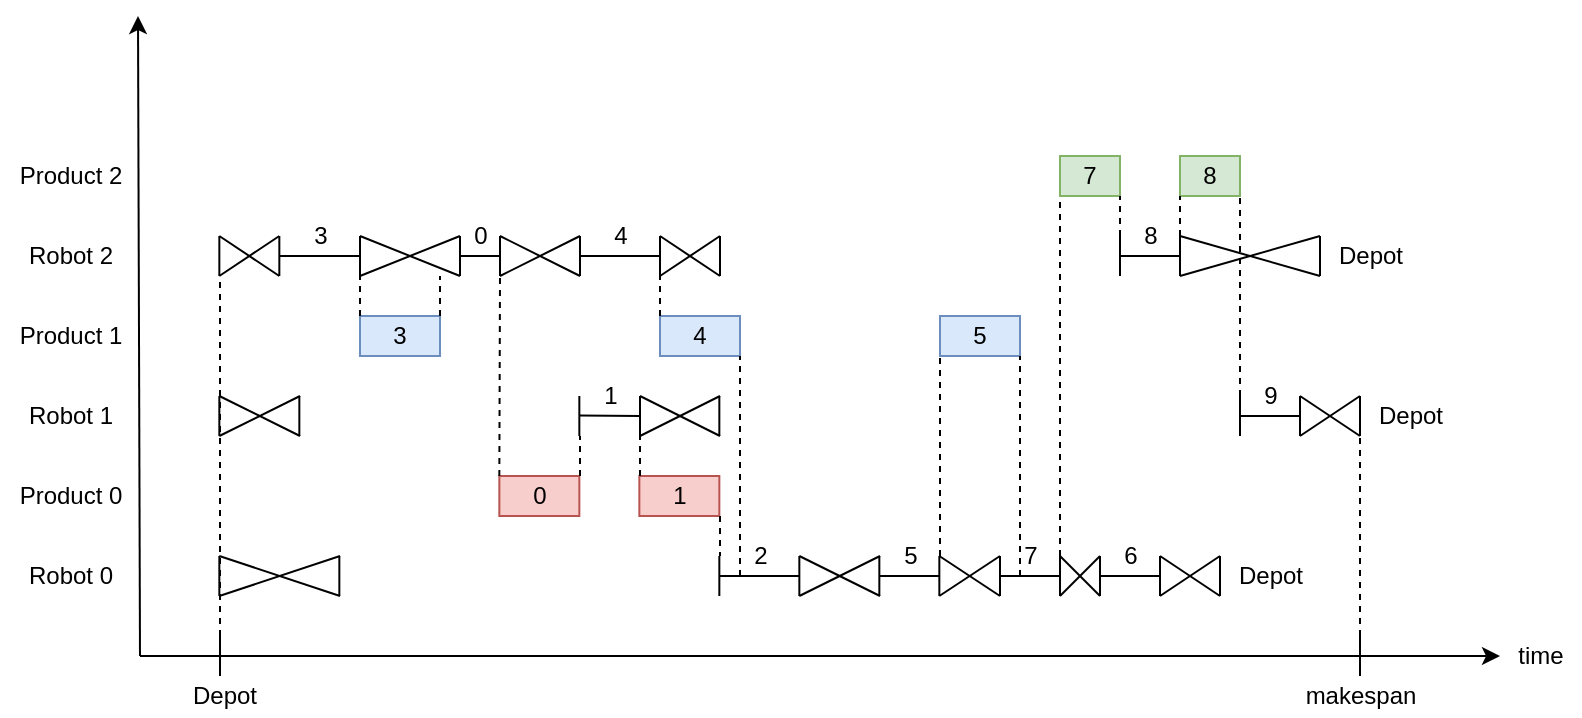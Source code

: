 <mxfile version="13.1.14" type="google"><diagram id="EZQV7ug1SYSrj5uGV_b-" name="Page-1"><mxGraphModel dx="1300" dy="717" grid="1" gridSize="10" guides="1" tooltips="1" connect="1" arrows="1" fold="1" page="1" pageScale="1" pageWidth="1654" pageHeight="1169" math="0" shadow="0"><root><mxCell id="0"/><mxCell id="1" parent="0"/><mxCell id="-zJ7v5Dv4l9Q83hzlITT-1" value="" style="endArrow=classic;html=1;" parent="1" edge="1"><mxGeometry width="50" height="50" relative="1" as="geometry"><mxPoint x="160" y="1080" as="sourcePoint"/><mxPoint x="159" y="760" as="targetPoint"/></mxGeometry></mxCell><mxCell id="-zJ7v5Dv4l9Q83hzlITT-3" value="" style="endArrow=classic;html=1;" parent="1" target="-zJ7v5Dv4l9Q83hzlITT-23" edge="1"><mxGeometry width="50" height="50" relative="1" as="geometry"><mxPoint x="160" y="1080" as="sourcePoint"/><mxPoint x="680" y="1080" as="targetPoint"/></mxGeometry></mxCell><mxCell id="-zJ7v5Dv4l9Q83hzlITT-11" value="" style="endArrow=none;html=1;" parent="1" edge="1"><mxGeometry width="50" height="50" relative="1" as="geometry"><mxPoint x="199.67" y="890" as="sourcePoint"/><mxPoint x="199.67" y="870" as="targetPoint"/></mxGeometry></mxCell><mxCell id="-zJ7v5Dv4l9Q83hzlITT-12" value="" style="endArrow=none;html=1;" parent="1" edge="1"><mxGeometry width="50" height="50" relative="1" as="geometry"><mxPoint x="229.67" y="890" as="sourcePoint"/><mxPoint x="229.67" y="870" as="targetPoint"/></mxGeometry></mxCell><mxCell id="-zJ7v5Dv4l9Q83hzlITT-13" value="" style="endArrow=none;html=1;" parent="1" edge="1"><mxGeometry width="50" height="50" relative="1" as="geometry"><mxPoint x="199.67" y="870" as="sourcePoint"/><mxPoint x="229.67" y="890" as="targetPoint"/></mxGeometry></mxCell><mxCell id="-zJ7v5Dv4l9Q83hzlITT-14" value="" style="endArrow=none;html=1;" parent="1" edge="1"><mxGeometry width="50" height="50" relative="1" as="geometry"><mxPoint x="199.67" y="890" as="sourcePoint"/><mxPoint x="229.67" y="870" as="targetPoint"/></mxGeometry></mxCell><mxCell id="-zJ7v5Dv4l9Q83hzlITT-15" value="" style="endArrow=none;html=1;" parent="1" edge="1"><mxGeometry width="50" height="50" relative="1" as="geometry"><mxPoint x="229.67" y="880" as="sourcePoint"/><mxPoint x="269.67" y="880" as="targetPoint"/></mxGeometry></mxCell><mxCell id="-zJ7v5Dv4l9Q83hzlITT-16" value="" style="endArrow=none;html=1;" parent="1" edge="1"><mxGeometry width="50" height="50" relative="1" as="geometry"><mxPoint x="270" y="890" as="sourcePoint"/><mxPoint x="270" y="870" as="targetPoint"/></mxGeometry></mxCell><mxCell id="-zJ7v5Dv4l9Q83hzlITT-17" value="3" style="text;html=1;align=center;verticalAlign=middle;resizable=0;points=[];autosize=1;" parent="1" vertex="1"><mxGeometry x="239.67" y="860" width="20" height="20" as="geometry"/></mxCell><mxCell id="-zJ7v5Dv4l9Q83hzlITT-19" value="" style="endArrow=none;html=1;" parent="1" edge="1"><mxGeometry width="50" height="50" relative="1" as="geometry"><mxPoint x="200" y="1090" as="sourcePoint"/><mxPoint x="200" y="1070" as="targetPoint"/></mxGeometry></mxCell><mxCell id="-zJ7v5Dv4l9Q83hzlITT-20" value="Depot" style="text;html=1;align=center;verticalAlign=middle;resizable=0;points=[];autosize=1;" parent="1" vertex="1"><mxGeometry x="177" y="1090" width="50" height="20" as="geometry"/></mxCell><mxCell id="-zJ7v5Dv4l9Q83hzlITT-21" value="3" style="rounded=0;whiteSpace=wrap;html=1;fillColor=#dae8fc;strokeColor=#6c8ebf;" parent="1" vertex="1"><mxGeometry x="270" y="910" width="40" height="20" as="geometry"/></mxCell><mxCell id="-zJ7v5Dv4l9Q83hzlITT-23" value="time" style="text;html=1;align=center;verticalAlign=middle;resizable=0;points=[];autosize=1;" parent="1" vertex="1"><mxGeometry x="840" y="1070" width="40" height="20" as="geometry"/></mxCell><mxCell id="-zJ7v5Dv4l9Q83hzlITT-24" value="" style="endArrow=none;dashed=1;html=1;exitX=0;exitY=0;exitDx=0;exitDy=0;" parent="1" source="-zJ7v5Dv4l9Q83hzlITT-21" edge="1"><mxGeometry width="50" height="50" relative="1" as="geometry"><mxPoint x="270" y="930" as="sourcePoint"/><mxPoint x="270" y="890" as="targetPoint"/></mxGeometry></mxCell><mxCell id="-zJ7v5Dv4l9Q83hzlITT-25" value="" style="endArrow=none;dashed=1;html=1;" parent="1" edge="1"><mxGeometry width="50" height="50" relative="1" as="geometry"><mxPoint x="200" y="1070" as="sourcePoint"/><mxPoint x="200" y="890" as="targetPoint"/></mxGeometry></mxCell><mxCell id="-zJ7v5Dv4l9Q83hzlITT-27" value="" style="endArrow=none;html=1;" parent="1" edge="1"><mxGeometry width="50" height="50" relative="1" as="geometry"><mxPoint x="320" y="890" as="sourcePoint"/><mxPoint x="320" y="870" as="targetPoint"/></mxGeometry></mxCell><mxCell id="-zJ7v5Dv4l9Q83hzlITT-28" value="" style="endArrow=none;html=1;" parent="1" edge="1"><mxGeometry width="50" height="50" relative="1" as="geometry"><mxPoint x="270" y="870" as="sourcePoint"/><mxPoint x="320" y="890" as="targetPoint"/></mxGeometry></mxCell><mxCell id="-zJ7v5Dv4l9Q83hzlITT-29" value="" style="endArrow=none;html=1;" parent="1" edge="1"><mxGeometry width="50" height="50" relative="1" as="geometry"><mxPoint x="270" y="890" as="sourcePoint"/><mxPoint x="320" y="870" as="targetPoint"/></mxGeometry></mxCell><mxCell id="-zJ7v5Dv4l9Q83hzlITT-30" value="" style="endArrow=none;html=1;" parent="1" edge="1"><mxGeometry width="50" height="50" relative="1" as="geometry"><mxPoint x="320.0" y="880" as="sourcePoint"/><mxPoint x="340" y="880" as="targetPoint"/></mxGeometry></mxCell><mxCell id="-zJ7v5Dv4l9Q83hzlITT-31" value="" style="endArrow=none;html=1;" parent="1" edge="1"><mxGeometry width="50" height="50" relative="1" as="geometry"><mxPoint x="340" y="890" as="sourcePoint"/><mxPoint x="340" y="870" as="targetPoint"/></mxGeometry></mxCell><mxCell id="-zJ7v5Dv4l9Q83hzlITT-32" value="0" style="text;html=1;align=center;verticalAlign=middle;resizable=0;points=[];autosize=1;" parent="1" vertex="1"><mxGeometry x="319.67" y="860" width="20" height="20" as="geometry"/></mxCell><mxCell id="-zJ7v5Dv4l9Q83hzlITT-33" value="0" style="rounded=0;whiteSpace=wrap;html=1;fillColor=#f8cecc;strokeColor=#b85450;" parent="1" vertex="1"><mxGeometry x="339.67" y="990" width="40" height="20" as="geometry"/></mxCell><mxCell id="-hGhdVRFK6GKKIBSV2Wx-1" value="&lt;font style=&quot;font-size: 12px&quot;&gt;Product&amp;nbsp;2&lt;/font&gt;" style="text;html=1;align=center;verticalAlign=middle;resizable=0;points=[];autosize=1;" parent="1" vertex="1"><mxGeometry x="90" y="830" width="70" height="20" as="geometry"/></mxCell><mxCell id="-hGhdVRFK6GKKIBSV2Wx-2" value="&lt;font style=&quot;font-size: 12px&quot;&gt;Product 1&lt;/font&gt;" style="text;html=1;align=center;verticalAlign=middle;resizable=0;points=[];autosize=1;" parent="1" vertex="1"><mxGeometry x="90" y="910" width="70" height="20" as="geometry"/></mxCell><mxCell id="-hGhdVRFK6GKKIBSV2Wx-3" value="&lt;font style=&quot;font-size: 12px&quot;&gt;Product 0&lt;/font&gt;" style="text;html=1;align=center;verticalAlign=middle;resizable=0;points=[];autosize=1;" parent="1" vertex="1"><mxGeometry x="90" y="990" width="70" height="20" as="geometry"/></mxCell><mxCell id="-hGhdVRFK6GKKIBSV2Wx-4" value="&lt;font style=&quot;font-size: 12px&quot;&gt;Robot 0&lt;/font&gt;" style="text;html=1;align=center;verticalAlign=middle;resizable=0;points=[];autosize=1;" parent="1" vertex="1"><mxGeometry x="95" y="1030" width="60" height="20" as="geometry"/></mxCell><mxCell id="-hGhdVRFK6GKKIBSV2Wx-5" value="&lt;font style=&quot;font-size: 12px&quot;&gt;Robot 1&lt;/font&gt;" style="text;html=1;align=center;verticalAlign=middle;resizable=0;points=[];autosize=1;" parent="1" vertex="1"><mxGeometry x="95" y="950" width="60" height="20" as="geometry"/></mxCell><mxCell id="-hGhdVRFK6GKKIBSV2Wx-6" value="&lt;font style=&quot;font-size: 12px&quot;&gt;Robot 2&lt;/font&gt;" style="text;html=1;align=center;verticalAlign=middle;resizable=0;points=[];autosize=1;" parent="1" vertex="1"><mxGeometry x="95" y="870" width="60" height="20" as="geometry"/></mxCell><mxCell id="-hGhdVRFK6GKKIBSV2Wx-7" value="" style="endArrow=none;dashed=1;html=1;exitX=0;exitY=0;exitDx=0;exitDy=0;" parent="1" source="-zJ7v5Dv4l9Q83hzlITT-33" edge="1"><mxGeometry width="50" height="50" relative="1" as="geometry"><mxPoint x="370" y="940" as="sourcePoint"/><mxPoint x="340" y="890" as="targetPoint"/></mxGeometry></mxCell><mxCell id="IjAKpEGFT8FIH4Zyo8Ix-1" value="" style="endArrow=none;html=1;" parent="1" edge="1"><mxGeometry width="50" height="50" relative="1" as="geometry"><mxPoint x="199.67" y="970" as="sourcePoint"/><mxPoint x="199.67" y="950" as="targetPoint"/></mxGeometry></mxCell><mxCell id="IjAKpEGFT8FIH4Zyo8Ix-2" value="" style="endArrow=none;html=1;" parent="1" edge="1"><mxGeometry width="50" height="50" relative="1" as="geometry"><mxPoint x="239.67" y="970" as="sourcePoint"/><mxPoint x="239.67" y="950" as="targetPoint"/></mxGeometry></mxCell><mxCell id="IjAKpEGFT8FIH4Zyo8Ix-3" value="" style="endArrow=none;html=1;" parent="1" edge="1"><mxGeometry width="50" height="50" relative="1" as="geometry"><mxPoint x="199.67" y="950" as="sourcePoint"/><mxPoint x="240" y="970" as="targetPoint"/></mxGeometry></mxCell><mxCell id="IjAKpEGFT8FIH4Zyo8Ix-4" value="" style="endArrow=none;html=1;" parent="1" edge="1"><mxGeometry width="50" height="50" relative="1" as="geometry"><mxPoint x="199.67" y="970" as="sourcePoint"/><mxPoint x="240" y="950" as="targetPoint"/></mxGeometry></mxCell><mxCell id="IjAKpEGFT8FIH4Zyo8Ix-11" value="" style="endArrow=none;html=1;" parent="1" edge="1"><mxGeometry width="50" height="50" relative="1" as="geometry"><mxPoint x="379.67" y="970" as="sourcePoint"/><mxPoint x="379.67" y="950" as="targetPoint"/></mxGeometry></mxCell><mxCell id="IjAKpEGFT8FIH4Zyo8Ix-12" value="" style="endArrow=none;dashed=1;html=1;" parent="1" edge="1"><mxGeometry width="50" height="50" relative="1" as="geometry"><mxPoint x="380" y="990" as="sourcePoint"/><mxPoint x="380" y="970" as="targetPoint"/></mxGeometry></mxCell><mxCell id="IjAKpEGFT8FIH4Zyo8Ix-13" value="" style="endArrow=none;html=1;" parent="1" edge="1"><mxGeometry width="50" height="50" relative="1" as="geometry"><mxPoint x="379.67" y="959.8" as="sourcePoint"/><mxPoint x="410" y="960" as="targetPoint"/></mxGeometry></mxCell><mxCell id="IjAKpEGFT8FIH4Zyo8Ix-14" value="" style="endArrow=none;html=1;" parent="1" edge="1"><mxGeometry width="50" height="50" relative="1" as="geometry"><mxPoint x="410.0" y="970" as="sourcePoint"/><mxPoint x="410.0" y="950" as="targetPoint"/></mxGeometry></mxCell><mxCell id="IjAKpEGFT8FIH4Zyo8Ix-15" value="1" style="text;html=1;align=center;verticalAlign=middle;resizable=0;points=[];autosize=1;" parent="1" vertex="1"><mxGeometry x="384.67" y="940" width="20" height="20" as="geometry"/></mxCell><mxCell id="IjAKpEGFT8FIH4Zyo8Ix-16" value="1" style="rounded=0;whiteSpace=wrap;html=1;fillColor=#f8cecc;strokeColor=#b85450;" parent="1" vertex="1"><mxGeometry x="409.67" y="990" width="40" height="20" as="geometry"/></mxCell><mxCell id="IjAKpEGFT8FIH4Zyo8Ix-17" value="" style="endArrow=none;dashed=1;html=1;" parent="1" edge="1"><mxGeometry width="50" height="50" relative="1" as="geometry"><mxPoint x="410" y="990" as="sourcePoint"/><mxPoint x="410" y="970" as="targetPoint"/></mxGeometry></mxCell><mxCell id="Ef2eGPEWTaYH5UgkYiF2-2" value="" style="endArrow=none;html=1;" parent="1" edge="1"><mxGeometry width="50" height="50" relative="1" as="geometry"><mxPoint x="340" y="890" as="sourcePoint"/><mxPoint x="380" y="870" as="targetPoint"/></mxGeometry></mxCell><mxCell id="Ef2eGPEWTaYH5UgkYiF2-3" value="" style="endArrow=none;html=1;" parent="1" edge="1"><mxGeometry width="50" height="50" relative="1" as="geometry"><mxPoint x="340" y="870" as="sourcePoint"/><mxPoint x="380" y="890" as="targetPoint"/></mxGeometry></mxCell><mxCell id="Ef2eGPEWTaYH5UgkYiF2-4" value="" style="endArrow=none;html=1;" parent="1" edge="1"><mxGeometry width="50" height="50" relative="1" as="geometry"><mxPoint x="380" y="890" as="sourcePoint"/><mxPoint x="380" y="870" as="targetPoint"/></mxGeometry></mxCell><mxCell id="Ef2eGPEWTaYH5UgkYiF2-5" value="" style="endArrow=none;html=1;" parent="1" edge="1"><mxGeometry width="50" height="50" relative="1" as="geometry"><mxPoint x="380" y="880" as="sourcePoint"/><mxPoint x="420" y="880" as="targetPoint"/></mxGeometry></mxCell><mxCell id="Ef2eGPEWTaYH5UgkYiF2-6" value="" style="endArrow=none;html=1;" parent="1" edge="1"><mxGeometry width="50" height="50" relative="1" as="geometry"><mxPoint x="420" y="890" as="sourcePoint"/><mxPoint x="420" y="870" as="targetPoint"/></mxGeometry></mxCell><mxCell id="Ef2eGPEWTaYH5UgkYiF2-7" value="4" style="text;html=1;align=center;verticalAlign=middle;resizable=0;points=[];autosize=1;" parent="1" vertex="1"><mxGeometry x="389.67" y="860" width="20" height="20" as="geometry"/></mxCell><mxCell id="Ef2eGPEWTaYH5UgkYiF2-8" value="4" style="rounded=0;whiteSpace=wrap;html=1;fillColor=#dae8fc;strokeColor=#6c8ebf;" parent="1" vertex="1"><mxGeometry x="420" y="910" width="40" height="20" as="geometry"/></mxCell><mxCell id="Ef2eGPEWTaYH5UgkYiF2-10" value="" style="endArrow=none;dashed=1;html=1;exitX=0;exitY=0;exitDx=0;exitDy=0;" parent="1" source="Ef2eGPEWTaYH5UgkYiF2-8" edge="1"><mxGeometry width="50" height="50" relative="1" as="geometry"><mxPoint x="390" y="920" as="sourcePoint"/><mxPoint x="420" y="890" as="targetPoint"/></mxGeometry></mxCell><mxCell id="SAGwPhN7b7mxbq9nuZTK-1" value="" style="endArrow=none;html=1;" parent="1" edge="1"><mxGeometry width="50" height="50" relative="1" as="geometry"><mxPoint x="199.67" y="1050" as="sourcePoint"/><mxPoint x="199.67" y="1030" as="targetPoint"/></mxGeometry></mxCell><mxCell id="SAGwPhN7b7mxbq9nuZTK-2" value="" style="endArrow=none;html=1;" parent="1" edge="1"><mxGeometry width="50" height="50" relative="1" as="geometry"><mxPoint x="259.67" y="1050" as="sourcePoint"/><mxPoint x="259.67" y="1030" as="targetPoint"/></mxGeometry></mxCell><mxCell id="SAGwPhN7b7mxbq9nuZTK-3" value="" style="endArrow=none;html=1;" parent="1" edge="1"><mxGeometry width="50" height="50" relative="1" as="geometry"><mxPoint x="199.67" y="1030" as="sourcePoint"/><mxPoint x="260" y="1050" as="targetPoint"/></mxGeometry></mxCell><mxCell id="SAGwPhN7b7mxbq9nuZTK-4" value="" style="endArrow=none;html=1;" parent="1" edge="1"><mxGeometry width="50" height="50" relative="1" as="geometry"><mxPoint x="199.67" y="1050" as="sourcePoint"/><mxPoint x="260" y="1030" as="targetPoint"/></mxGeometry></mxCell><mxCell id="SAGwPhN7b7mxbq9nuZTK-5" value="" style="endArrow=none;html=1;" parent="1" edge="1"><mxGeometry width="50" height="50" relative="1" as="geometry"><mxPoint x="449.67" y="1050" as="sourcePoint"/><mxPoint x="449.67" y="1030" as="targetPoint"/></mxGeometry></mxCell><mxCell id="SAGwPhN7b7mxbq9nuZTK-6" value="" style="endArrow=none;html=1;" parent="1" edge="1"><mxGeometry width="50" height="50" relative="1" as="geometry"><mxPoint x="489.67" y="1050" as="sourcePoint"/><mxPoint x="489.67" y="1030" as="targetPoint"/></mxGeometry></mxCell><mxCell id="SAGwPhN7b7mxbq9nuZTK-7" value="" style="endArrow=none;html=1;" parent="1" edge="1"><mxGeometry width="50" height="50" relative="1" as="geometry"><mxPoint x="450" y="1040" as="sourcePoint"/><mxPoint x="490" y="1040" as="targetPoint"/></mxGeometry></mxCell><mxCell id="SAGwPhN7b7mxbq9nuZTK-9" value="" style="endArrow=none;dashed=1;html=1;" parent="1" edge="1"><mxGeometry width="50" height="50" relative="1" as="geometry"><mxPoint x="450" y="1010" as="sourcePoint"/><mxPoint x="450" y="1030" as="targetPoint"/></mxGeometry></mxCell><mxCell id="SAGwPhN7b7mxbq9nuZTK-10" value="2" style="text;html=1;align=center;verticalAlign=middle;resizable=0;points=[];autosize=1;" parent="1" vertex="1"><mxGeometry x="460.0" y="1020" width="20" height="20" as="geometry"/></mxCell><mxCell id="sZ0uDjQQz0st12PsyoPe-2" value="" style="endArrow=none;html=1;" parent="1" edge="1"><mxGeometry width="50" height="50" relative="1" as="geometry"><mxPoint x="529.67" y="1050" as="sourcePoint"/><mxPoint x="529.67" y="1030" as="targetPoint"/></mxGeometry></mxCell><mxCell id="sZ0uDjQQz0st12PsyoPe-3" value="" style="endArrow=none;html=1;" parent="1" edge="1"><mxGeometry width="50" height="50" relative="1" as="geometry"><mxPoint x="489.67" y="1030" as="sourcePoint"/><mxPoint x="530" y="1050" as="targetPoint"/></mxGeometry></mxCell><mxCell id="sZ0uDjQQz0st12PsyoPe-4" value="" style="endArrow=none;html=1;" parent="1" edge="1"><mxGeometry width="50" height="50" relative="1" as="geometry"><mxPoint x="489.67" y="1050" as="sourcePoint"/><mxPoint x="530" y="1030" as="targetPoint"/></mxGeometry></mxCell><mxCell id="sZ0uDjQQz0st12PsyoPe-5" value="" style="endArrow=none;html=1;" parent="1" edge="1"><mxGeometry width="50" height="50" relative="1" as="geometry"><mxPoint x="530" y="1040" as="sourcePoint"/><mxPoint x="560" y="1040" as="targetPoint"/></mxGeometry></mxCell><mxCell id="sZ0uDjQQz0st12PsyoPe-6" value="" style="endArrow=none;html=1;" parent="1" edge="1"><mxGeometry width="50" height="50" relative="1" as="geometry"><mxPoint x="559.67" y="1050" as="sourcePoint"/><mxPoint x="559.67" y="1030" as="targetPoint"/></mxGeometry></mxCell><mxCell id="sZ0uDjQQz0st12PsyoPe-7" value="5" style="text;html=1;align=center;verticalAlign=middle;resizable=0;points=[];autosize=1;" parent="1" vertex="1"><mxGeometry x="535" y="1020" width="20" height="20" as="geometry"/></mxCell><mxCell id="sZ0uDjQQz0st12PsyoPe-8" value="5" style="rounded=0;whiteSpace=wrap;html=1;fillColor=#dae8fc;strokeColor=#6c8ebf;" parent="1" vertex="1"><mxGeometry x="560" y="910" width="40" height="20" as="geometry"/></mxCell><mxCell id="sZ0uDjQQz0st12PsyoPe-9" value="" style="endArrow=none;dashed=1;html=1;entryX=0;entryY=1;entryDx=0;entryDy=0;" parent="1" target="sZ0uDjQQz0st12PsyoPe-8" edge="1"><mxGeometry width="50" height="50" relative="1" as="geometry"><mxPoint x="560" y="1030" as="sourcePoint"/><mxPoint x="350" y="900" as="targetPoint"/></mxGeometry></mxCell><mxCell id="sZ0uDjQQz0st12PsyoPe-10" value="" style="endArrow=none;dashed=1;html=1;exitX=0;exitY=0;exitDx=0;exitDy=0;" parent="1" edge="1"><mxGeometry width="50" height="50" relative="1" as="geometry"><mxPoint x="310" y="910" as="sourcePoint"/><mxPoint x="310" y="890" as="targetPoint"/></mxGeometry></mxCell><mxCell id="sZ0uDjQQz0st12PsyoPe-11" value="" style="endArrow=none;dashed=1;html=1;entryX=1;entryY=1;entryDx=0;entryDy=0;" parent="1" target="Ef2eGPEWTaYH5UgkYiF2-8" edge="1"><mxGeometry width="50" height="50" relative="1" as="geometry"><mxPoint x="460" y="1040" as="sourcePoint"/><mxPoint x="460" y="940" as="targetPoint"/></mxGeometry></mxCell><mxCell id="FPUrMZzfP_ajNEx-QDYK-2" value="" style="endArrow=none;html=1;" parent="1" edge="1"><mxGeometry width="50" height="50" relative="1" as="geometry"><mxPoint x="590.0" y="1050" as="sourcePoint"/><mxPoint x="590.0" y="1030" as="targetPoint"/></mxGeometry></mxCell><mxCell id="FPUrMZzfP_ajNEx-QDYK-3" value="" style="endArrow=none;html=1;" parent="1" edge="1"><mxGeometry width="50" height="50" relative="1" as="geometry"><mxPoint x="559.67" y="1030" as="sourcePoint"/><mxPoint x="590" y="1050" as="targetPoint"/></mxGeometry></mxCell><mxCell id="FPUrMZzfP_ajNEx-QDYK-4" value="" style="endArrow=none;html=1;" parent="1" edge="1"><mxGeometry width="50" height="50" relative="1" as="geometry"><mxPoint x="559.67" y="1050" as="sourcePoint"/><mxPoint x="590" y="1030" as="targetPoint"/></mxGeometry></mxCell><mxCell id="FPUrMZzfP_ajNEx-QDYK-5" value="" style="endArrow=none;html=1;" parent="1" edge="1"><mxGeometry width="50" height="50" relative="1" as="geometry"><mxPoint x="590" y="1040" as="sourcePoint"/><mxPoint x="620" y="1040" as="targetPoint"/></mxGeometry></mxCell><mxCell id="FPUrMZzfP_ajNEx-QDYK-6" value="" style="endArrow=none;html=1;" parent="1" edge="1"><mxGeometry width="50" height="50" relative="1" as="geometry"><mxPoint x="620.0" y="1050" as="sourcePoint"/><mxPoint x="620.0" y="1030" as="targetPoint"/></mxGeometry></mxCell><mxCell id="FPUrMZzfP_ajNEx-QDYK-7" value="7" style="text;html=1;align=center;verticalAlign=middle;resizable=0;points=[];autosize=1;" parent="1" vertex="1"><mxGeometry x="595" y="1020" width="20" height="20" as="geometry"/></mxCell><mxCell id="FPUrMZzfP_ajNEx-QDYK-8" value="7" style="rounded=0;whiteSpace=wrap;html=1;fillColor=#d5e8d4;strokeColor=#82b366;" parent="1" vertex="1"><mxGeometry x="620" y="830" width="30" height="20" as="geometry"/></mxCell><mxCell id="FPUrMZzfP_ajNEx-QDYK-9" value="" style="endArrow=none;dashed=1;html=1;entryX=0;entryY=1;entryDx=0;entryDy=0;" parent="1" target="FPUrMZzfP_ajNEx-QDYK-8" edge="1"><mxGeometry width="50" height="50" relative="1" as="geometry"><mxPoint x="620" y="1030" as="sourcePoint"/><mxPoint x="650" y="880" as="targetPoint"/></mxGeometry></mxCell><mxCell id="241rarWJJxjj0ieeWr2f-1" value="" style="endArrow=none;dashed=1;html=1;entryX=1;entryY=1;entryDx=0;entryDy=0;" parent="1" target="sZ0uDjQQz0st12PsyoPe-8" edge="1"><mxGeometry width="50" height="50" relative="1" as="geometry"><mxPoint x="600" y="1040" as="sourcePoint"/><mxPoint x="600" y="940" as="targetPoint"/></mxGeometry></mxCell><mxCell id="241rarWJJxjj0ieeWr2f-2" value="" style="endArrow=none;html=1;" parent="1" edge="1"><mxGeometry width="50" height="50" relative="1" as="geometry"><mxPoint x="620" y="1050" as="sourcePoint"/><mxPoint x="640" y="1030" as="targetPoint"/></mxGeometry></mxCell><mxCell id="241rarWJJxjj0ieeWr2f-3" value="" style="endArrow=none;html=1;" parent="1" edge="1"><mxGeometry width="50" height="50" relative="1" as="geometry"><mxPoint x="620" y="1030" as="sourcePoint"/><mxPoint x="640" y="1050" as="targetPoint"/></mxGeometry></mxCell><mxCell id="241rarWJJxjj0ieeWr2f-4" value="" style="endArrow=none;html=1;" parent="1" edge="1"><mxGeometry width="50" height="50" relative="1" as="geometry"><mxPoint x="640" y="1050" as="sourcePoint"/><mxPoint x="640" y="1030" as="targetPoint"/></mxGeometry></mxCell><mxCell id="241rarWJJxjj0ieeWr2f-5" value="" style="endArrow=none;html=1;" parent="1" edge="1"><mxGeometry width="50" height="50" relative="1" as="geometry"><mxPoint x="640" y="1040" as="sourcePoint"/><mxPoint x="670" y="1040" as="targetPoint"/></mxGeometry></mxCell><mxCell id="241rarWJJxjj0ieeWr2f-6" value="" style="endArrow=none;html=1;" parent="1" edge="1"><mxGeometry width="50" height="50" relative="1" as="geometry"><mxPoint x="670" y="1050" as="sourcePoint"/><mxPoint x="670" y="1030" as="targetPoint"/></mxGeometry></mxCell><mxCell id="241rarWJJxjj0ieeWr2f-7" value="6" style="text;html=1;align=center;verticalAlign=middle;resizable=0;points=[];autosize=1;" parent="1" vertex="1"><mxGeometry x="645" y="1020" width="20" height="20" as="geometry"/></mxCell><mxCell id="241rarWJJxjj0ieeWr2f-10" value="" style="endArrow=none;html=1;" parent="1" edge="1"><mxGeometry width="50" height="50" relative="1" as="geometry"><mxPoint x="420" y="890" as="sourcePoint"/><mxPoint x="450" y="870" as="targetPoint"/></mxGeometry></mxCell><mxCell id="241rarWJJxjj0ieeWr2f-11" value="" style="endArrow=none;html=1;" parent="1" edge="1"><mxGeometry width="50" height="50" relative="1" as="geometry"><mxPoint x="450" y="890" as="sourcePoint"/><mxPoint x="420" y="870" as="targetPoint"/></mxGeometry></mxCell><mxCell id="241rarWJJxjj0ieeWr2f-12" value="" style="endArrow=none;html=1;" parent="1" edge="1"><mxGeometry width="50" height="50" relative="1" as="geometry"><mxPoint x="450" y="890" as="sourcePoint"/><mxPoint x="450" y="870" as="targetPoint"/></mxGeometry></mxCell><mxCell id="241rarWJJxjj0ieeWr2f-13" value="" style="endArrow=none;html=1;" parent="1" edge="1"><mxGeometry width="50" height="50" relative="1" as="geometry"><mxPoint x="650" y="890" as="sourcePoint"/><mxPoint x="650" y="870" as="targetPoint"/></mxGeometry></mxCell><mxCell id="241rarWJJxjj0ieeWr2f-14" value="" style="endArrow=none;html=1;" parent="1" edge="1"><mxGeometry width="50" height="50" relative="1" as="geometry"><mxPoint x="680" y="890" as="sourcePoint"/><mxPoint x="680" y="870" as="targetPoint"/></mxGeometry></mxCell><mxCell id="241rarWJJxjj0ieeWr2f-15" value="" style="endArrow=none;html=1;" parent="1" edge="1"><mxGeometry width="50" height="50" relative="1" as="geometry"><mxPoint x="680" y="880" as="sourcePoint"/><mxPoint x="650" y="880" as="targetPoint"/></mxGeometry></mxCell><mxCell id="241rarWJJxjj0ieeWr2f-16" value="8" style="text;html=1;align=center;verticalAlign=middle;resizable=0;points=[];autosize=1;" parent="1" vertex="1"><mxGeometry x="655" y="860" width="20" height="20" as="geometry"/></mxCell><mxCell id="241rarWJJxjj0ieeWr2f-17" value="8" style="rounded=0;whiteSpace=wrap;html=1;fillColor=#d5e8d4;strokeColor=#82b366;" parent="1" vertex="1"><mxGeometry x="680" y="830" width="30" height="20" as="geometry"/></mxCell><mxCell id="241rarWJJxjj0ieeWr2f-18" value="" style="endArrow=none;dashed=1;html=1;entryX=1;entryY=1;entryDx=0;entryDy=0;" parent="1" target="FPUrMZzfP_ajNEx-QDYK-8" edge="1"><mxGeometry width="50" height="50" relative="1" as="geometry"><mxPoint x="650" y="870" as="sourcePoint"/><mxPoint x="630" y="860" as="targetPoint"/></mxGeometry></mxCell><mxCell id="241rarWJJxjj0ieeWr2f-19" value="" style="endArrow=none;dashed=1;html=1;entryX=0;entryY=1;entryDx=0;entryDy=0;" parent="1" target="241rarWJJxjj0ieeWr2f-17" edge="1"><mxGeometry width="50" height="50" relative="1" as="geometry"><mxPoint x="680" y="870" as="sourcePoint"/><mxPoint x="690" y="860" as="targetPoint"/></mxGeometry></mxCell><mxCell id="Up8pJstaLBdIHUjJYRjb-1" value="" style="endArrow=none;dashed=1;html=1;entryX=1;entryY=1;entryDx=0;entryDy=0;" edge="1" parent="1" target="241rarWJJxjj0ieeWr2f-17"><mxGeometry width="50" height="50" relative="1" as="geometry"><mxPoint x="710" y="950" as="sourcePoint"/><mxPoint x="690" y="860" as="targetPoint"/></mxGeometry></mxCell><mxCell id="Up8pJstaLBdIHUjJYRjb-2" value="" style="endArrow=none;html=1;" edge="1" parent="1"><mxGeometry width="50" height="50" relative="1" as="geometry"><mxPoint x="710" y="970" as="sourcePoint"/><mxPoint x="710" y="950" as="targetPoint"/></mxGeometry></mxCell><mxCell id="Up8pJstaLBdIHUjJYRjb-3" value="" style="endArrow=none;html=1;" edge="1" parent="1"><mxGeometry width="50" height="50" relative="1" as="geometry"><mxPoint x="740" y="970" as="sourcePoint"/><mxPoint x="740" y="950" as="targetPoint"/></mxGeometry></mxCell><mxCell id="Up8pJstaLBdIHUjJYRjb-4" value="" style="endArrow=none;html=1;" edge="1" parent="1"><mxGeometry width="50" height="50" relative="1" as="geometry"><mxPoint x="740" y="960" as="sourcePoint"/><mxPoint x="710" y="960" as="targetPoint"/></mxGeometry></mxCell><mxCell id="Up8pJstaLBdIHUjJYRjb-6" value="" style="endArrow=none;html=1;" edge="1" parent="1"><mxGeometry width="50" height="50" relative="1" as="geometry"><mxPoint x="410" y="970" as="sourcePoint"/><mxPoint x="450" y="950" as="targetPoint"/></mxGeometry></mxCell><mxCell id="Up8pJstaLBdIHUjJYRjb-7" value="" style="endArrow=none;html=1;" edge="1" parent="1"><mxGeometry width="50" height="50" relative="1" as="geometry"><mxPoint x="450" y="970" as="sourcePoint"/><mxPoint x="410" y="950" as="targetPoint"/></mxGeometry></mxCell><mxCell id="Up8pJstaLBdIHUjJYRjb-8" value="" style="endArrow=none;html=1;" edge="1" parent="1"><mxGeometry width="50" height="50" relative="1" as="geometry"><mxPoint x="449.67" y="970" as="sourcePoint"/><mxPoint x="449.67" y="950" as="targetPoint"/></mxGeometry></mxCell><mxCell id="Up8pJstaLBdIHUjJYRjb-9" value="9" style="text;html=1;align=center;verticalAlign=middle;resizable=0;points=[];autosize=1;" vertex="1" parent="1"><mxGeometry x="715" y="940" width="20" height="20" as="geometry"/></mxCell><mxCell id="Up8pJstaLBdIHUjJYRjb-11" value="" style="endArrow=none;html=1;" edge="1" parent="1"><mxGeometry width="50" height="50" relative="1" as="geometry"><mxPoint x="680" y="890" as="sourcePoint"/><mxPoint x="750" y="870" as="targetPoint"/></mxGeometry></mxCell><mxCell id="Up8pJstaLBdIHUjJYRjb-12" value="" style="endArrow=none;html=1;" edge="1" parent="1"><mxGeometry width="50" height="50" relative="1" as="geometry"><mxPoint x="750" y="890" as="sourcePoint"/><mxPoint x="680" y="870" as="targetPoint"/></mxGeometry></mxCell><mxCell id="Up8pJstaLBdIHUjJYRjb-13" value="" style="endArrow=none;html=1;" edge="1" parent="1"><mxGeometry width="50" height="50" relative="1" as="geometry"><mxPoint x="750" y="890" as="sourcePoint"/><mxPoint x="750" y="870" as="targetPoint"/></mxGeometry></mxCell><mxCell id="Up8pJstaLBdIHUjJYRjb-14" value="" style="endArrow=none;html=1;" edge="1" parent="1"><mxGeometry width="50" height="50" relative="1" as="geometry"><mxPoint x="740" y="950" as="sourcePoint"/><mxPoint x="770" y="970" as="targetPoint"/></mxGeometry></mxCell><mxCell id="Up8pJstaLBdIHUjJYRjb-15" value="" style="endArrow=none;html=1;" edge="1" parent="1"><mxGeometry width="50" height="50" relative="1" as="geometry"><mxPoint x="740" y="970" as="sourcePoint"/><mxPoint x="770" y="950" as="targetPoint"/></mxGeometry></mxCell><mxCell id="Up8pJstaLBdIHUjJYRjb-16" value="" style="endArrow=none;html=1;" edge="1" parent="1"><mxGeometry width="50" height="50" relative="1" as="geometry"><mxPoint x="770" y="970" as="sourcePoint"/><mxPoint x="770" y="950" as="targetPoint"/></mxGeometry></mxCell><mxCell id="Up8pJstaLBdIHUjJYRjb-17" value="" style="endArrow=none;html=1;" edge="1" parent="1"><mxGeometry width="50" height="50" relative="1" as="geometry"><mxPoint x="670" y="1050" as="sourcePoint"/><mxPoint x="700" y="1030" as="targetPoint"/></mxGeometry></mxCell><mxCell id="Up8pJstaLBdIHUjJYRjb-18" value="" style="endArrow=none;html=1;" edge="1" parent="1"><mxGeometry width="50" height="50" relative="1" as="geometry"><mxPoint x="670" y="1030" as="sourcePoint"/><mxPoint x="700" y="1050" as="targetPoint"/></mxGeometry></mxCell><mxCell id="Up8pJstaLBdIHUjJYRjb-19" value="" style="endArrow=none;html=1;" edge="1" parent="1"><mxGeometry width="50" height="50" relative="1" as="geometry"><mxPoint x="700" y="1050" as="sourcePoint"/><mxPoint x="700" y="1030" as="targetPoint"/></mxGeometry></mxCell><mxCell id="Up8pJstaLBdIHUjJYRjb-21" value="Depot" style="text;html=1;align=center;verticalAlign=middle;resizable=0;points=[];autosize=1;" vertex="1" parent="1"><mxGeometry x="750" y="870" width="50" height="20" as="geometry"/></mxCell><mxCell id="Up8pJstaLBdIHUjJYRjb-22" value="Depot" style="text;html=1;align=center;verticalAlign=middle;resizable=0;points=[];autosize=1;" vertex="1" parent="1"><mxGeometry x="770" y="950" width="50" height="20" as="geometry"/></mxCell><mxCell id="Up8pJstaLBdIHUjJYRjb-23" value="Depot" style="text;html=1;align=center;verticalAlign=middle;resizable=0;points=[];autosize=1;" vertex="1" parent="1"><mxGeometry x="700" y="1030" width="50" height="20" as="geometry"/></mxCell><mxCell id="Up8pJstaLBdIHUjJYRjb-24" value="" style="endArrow=none;dashed=1;html=1;entryX=1;entryY=1;entryDx=0;entryDy=0;" edge="1" parent="1"><mxGeometry width="50" height="50" relative="1" as="geometry"><mxPoint x="770" y="1070" as="sourcePoint"/><mxPoint x="770" y="970" as="targetPoint"/></mxGeometry></mxCell><mxCell id="Up8pJstaLBdIHUjJYRjb-25" value="makespan" style="text;html=1;align=center;verticalAlign=middle;resizable=0;points=[];autosize=1;" vertex="1" parent="1"><mxGeometry x="735" y="1090" width="70" height="20" as="geometry"/></mxCell><mxCell id="Up8pJstaLBdIHUjJYRjb-26" value="" style="endArrow=none;html=1;" edge="1" parent="1"><mxGeometry width="50" height="50" relative="1" as="geometry"><mxPoint x="770" y="1090" as="sourcePoint"/><mxPoint x="770" y="1070" as="targetPoint"/></mxGeometry></mxCell></root></mxGraphModel></diagram></mxfile>